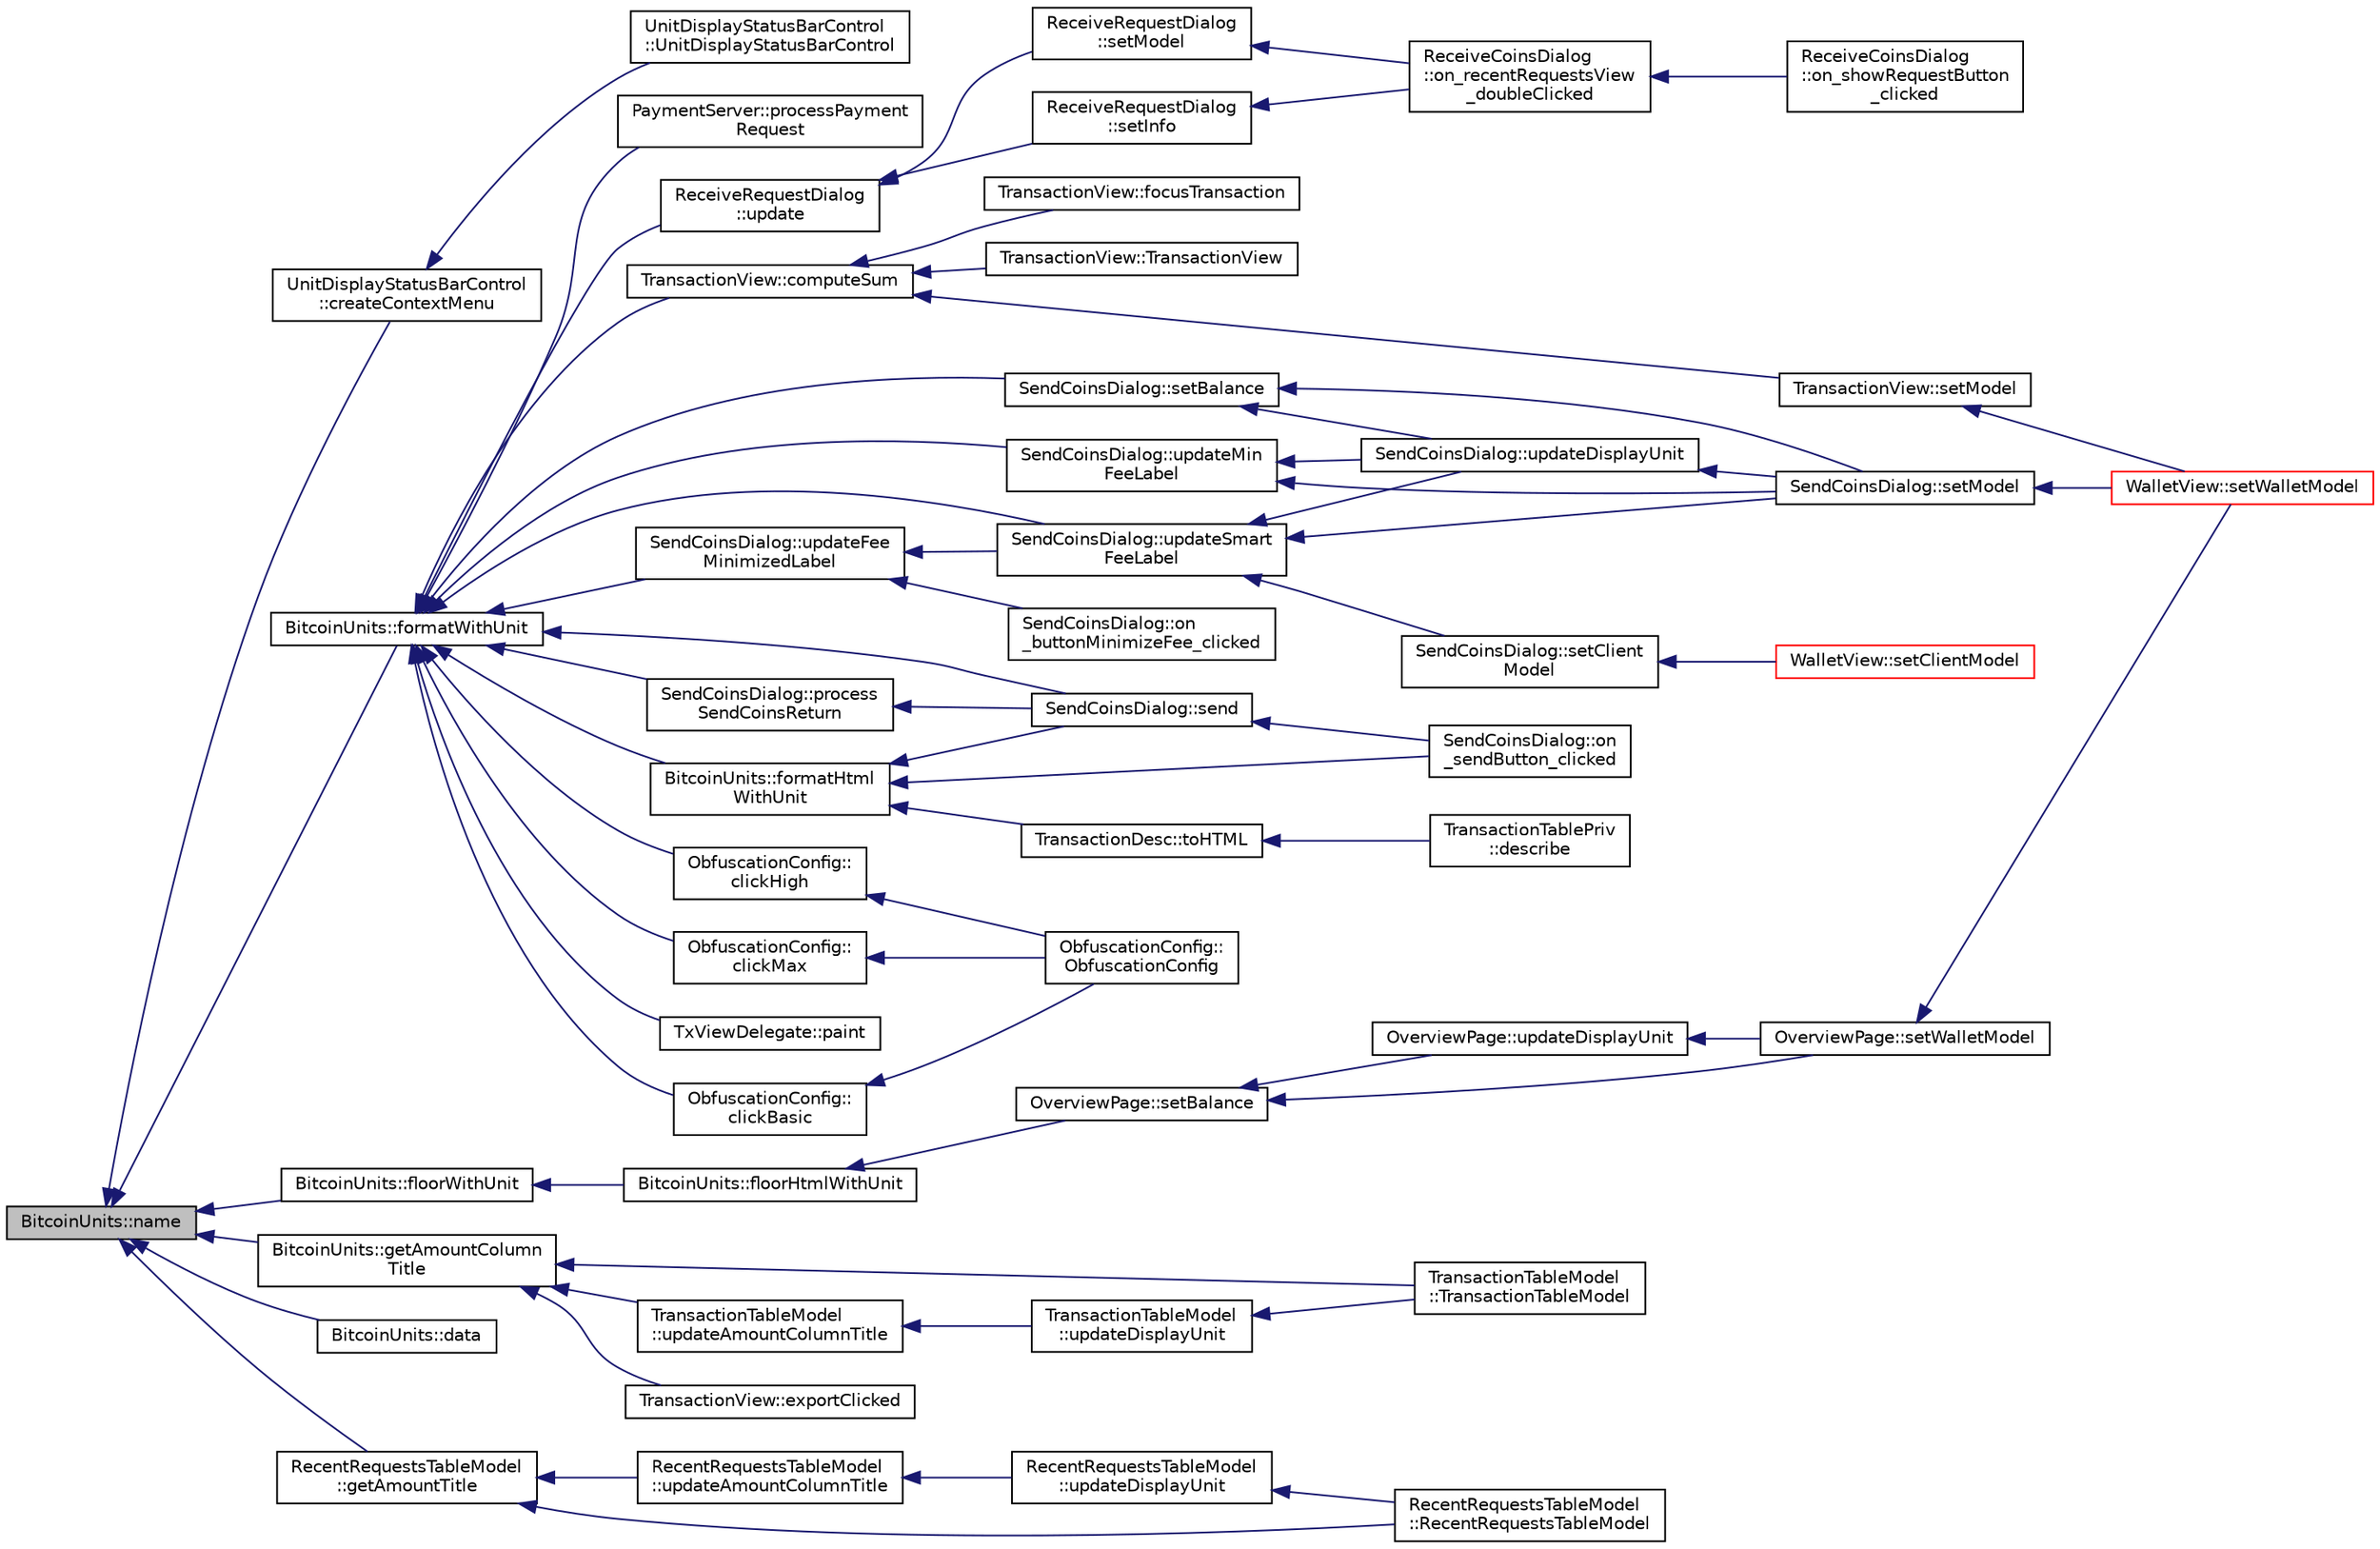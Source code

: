 digraph "BitcoinUnits::name"
{
  edge [fontname="Helvetica",fontsize="10",labelfontname="Helvetica",labelfontsize="10"];
  node [fontname="Helvetica",fontsize="10",shape=record];
  rankdir="LR";
  Node379 [label="BitcoinUnits::name",height=0.2,width=0.4,color="black", fillcolor="grey75", style="filled", fontcolor="black"];
  Node379 -> Node380 [dir="back",color="midnightblue",fontsize="10",style="solid",fontname="Helvetica"];
  Node380 [label="UnitDisplayStatusBarControl\l::createContextMenu",height=0.2,width=0.4,color="black", fillcolor="white", style="filled",URL="$class_unit_display_status_bar_control.html#a3d131e977c2e9095d05d362d456a0e47",tooltip="Creates context menu, its actions, and wires up all the relevant signals for mouse events..."];
  Node380 -> Node381 [dir="back",color="midnightblue",fontsize="10",style="solid",fontname="Helvetica"];
  Node381 [label="UnitDisplayStatusBarControl\l::UnitDisplayStatusBarControl",height=0.2,width=0.4,color="black", fillcolor="white", style="filled",URL="$class_unit_display_status_bar_control.html#aa4a399de0d0d93dedf44bcb328f78131"];
  Node379 -> Node382 [dir="back",color="midnightblue",fontsize="10",style="solid",fontname="Helvetica"];
  Node382 [label="BitcoinUnits::formatWithUnit",height=0.2,width=0.4,color="black", fillcolor="white", style="filled",URL="$class_bitcoin_units.html#aef9fb7509257bc84ee459d7f0c663020",tooltip="Format as string (with unit) "];
  Node382 -> Node383 [dir="back",color="midnightblue",fontsize="10",style="solid",fontname="Helvetica"];
  Node383 [label="BitcoinUnits::formatHtml\lWithUnit",height=0.2,width=0.4,color="black", fillcolor="white", style="filled",URL="$class_bitcoin_units.html#a5f4ef08b81386d393a16001bdfef5d56"];
  Node383 -> Node384 [dir="back",color="midnightblue",fontsize="10",style="solid",fontname="Helvetica"];
  Node384 [label="SendCoinsDialog::on\l_sendButton_clicked",height=0.2,width=0.4,color="black", fillcolor="white", style="filled",URL="$class_send_coins_dialog.html#a2cab7cf9ea5040b9e2189297f7d3c764"];
  Node383 -> Node385 [dir="back",color="midnightblue",fontsize="10",style="solid",fontname="Helvetica"];
  Node385 [label="SendCoinsDialog::send",height=0.2,width=0.4,color="black", fillcolor="white", style="filled",URL="$class_send_coins_dialog.html#afd8d436a16ea7dba1276e8fdfdc8b2d3"];
  Node385 -> Node384 [dir="back",color="midnightblue",fontsize="10",style="solid",fontname="Helvetica"];
  Node383 -> Node386 [dir="back",color="midnightblue",fontsize="10",style="solid",fontname="Helvetica"];
  Node386 [label="TransactionDesc::toHTML",height=0.2,width=0.4,color="black", fillcolor="white", style="filled",URL="$class_transaction_desc.html#ab7c9dbb2048aae121dd9d75df86e64f4"];
  Node386 -> Node387 [dir="back",color="midnightblue",fontsize="10",style="solid",fontname="Helvetica"];
  Node387 [label="TransactionTablePriv\l::describe",height=0.2,width=0.4,color="black", fillcolor="white", style="filled",URL="$class_transaction_table_priv.html#ab08d44e16bf6dd95b5b83959b3013780"];
  Node382 -> Node388 [dir="back",color="midnightblue",fontsize="10",style="solid",fontname="Helvetica"];
  Node388 [label="ObfuscationConfig::\lclickBasic",height=0.2,width=0.4,color="black", fillcolor="white", style="filled",URL="$class_obfuscation_config.html#a4478e4438f798594008561b4247a339a"];
  Node388 -> Node389 [dir="back",color="midnightblue",fontsize="10",style="solid",fontname="Helvetica"];
  Node389 [label="ObfuscationConfig::\lObfuscationConfig",height=0.2,width=0.4,color="black", fillcolor="white", style="filled",URL="$class_obfuscation_config.html#ac94fd63ade751965b53de75df22aa499"];
  Node382 -> Node390 [dir="back",color="midnightblue",fontsize="10",style="solid",fontname="Helvetica"];
  Node390 [label="ObfuscationConfig::\lclickHigh",height=0.2,width=0.4,color="black", fillcolor="white", style="filled",URL="$class_obfuscation_config.html#ae40f0c381cdbd7af0bdf9690243a6fa7"];
  Node390 -> Node389 [dir="back",color="midnightblue",fontsize="10",style="solid",fontname="Helvetica"];
  Node382 -> Node391 [dir="back",color="midnightblue",fontsize="10",style="solid",fontname="Helvetica"];
  Node391 [label="ObfuscationConfig::\lclickMax",height=0.2,width=0.4,color="black", fillcolor="white", style="filled",URL="$class_obfuscation_config.html#a3ed9f33f928a0833534235ddae5ed95c"];
  Node391 -> Node389 [dir="back",color="midnightblue",fontsize="10",style="solid",fontname="Helvetica"];
  Node382 -> Node392 [dir="back",color="midnightblue",fontsize="10",style="solid",fontname="Helvetica"];
  Node392 [label="TxViewDelegate::paint",height=0.2,width=0.4,color="black", fillcolor="white", style="filled",URL="$class_tx_view_delegate.html#aeb314283e3a3fae5099d95c7b3309d57"];
  Node382 -> Node393 [dir="back",color="midnightblue",fontsize="10",style="solid",fontname="Helvetica"];
  Node393 [label="PaymentServer::processPayment\lRequest",height=0.2,width=0.4,color="black", fillcolor="white", style="filled",URL="$class_payment_server.html#abe96a7c90755b8e1975e380b5a8228bd"];
  Node382 -> Node394 [dir="back",color="midnightblue",fontsize="10",style="solid",fontname="Helvetica"];
  Node394 [label="ReceiveRequestDialog\l::update",height=0.2,width=0.4,color="black", fillcolor="white", style="filled",URL="$class_receive_request_dialog.html#a8e1c0ee2fbacf42b4dc7ea05986c86c9"];
  Node394 -> Node395 [dir="back",color="midnightblue",fontsize="10",style="solid",fontname="Helvetica"];
  Node395 [label="ReceiveRequestDialog\l::setModel",height=0.2,width=0.4,color="black", fillcolor="white", style="filled",URL="$class_receive_request_dialog.html#ad57b3bf409346660842360836fd8569d"];
  Node395 -> Node396 [dir="back",color="midnightblue",fontsize="10",style="solid",fontname="Helvetica"];
  Node396 [label="ReceiveCoinsDialog\l::on_recentRequestsView\l_doubleClicked",height=0.2,width=0.4,color="black", fillcolor="white", style="filled",URL="$class_receive_coins_dialog.html#a5eabd6106c8e3b275305b84c0303f314"];
  Node396 -> Node397 [dir="back",color="midnightblue",fontsize="10",style="solid",fontname="Helvetica"];
  Node397 [label="ReceiveCoinsDialog\l::on_showRequestButton\l_clicked",height=0.2,width=0.4,color="black", fillcolor="white", style="filled",URL="$class_receive_coins_dialog.html#a56df78045de75af55f4c4045ad4b7fcd"];
  Node394 -> Node398 [dir="back",color="midnightblue",fontsize="10",style="solid",fontname="Helvetica"];
  Node398 [label="ReceiveRequestDialog\l::setInfo",height=0.2,width=0.4,color="black", fillcolor="white", style="filled",URL="$class_receive_request_dialog.html#a43344270ef71e68ad9c7a931cc0ca9ed"];
  Node398 -> Node396 [dir="back",color="midnightblue",fontsize="10",style="solid",fontname="Helvetica"];
  Node382 -> Node385 [dir="back",color="midnightblue",fontsize="10",style="solid",fontname="Helvetica"];
  Node382 -> Node399 [dir="back",color="midnightblue",fontsize="10",style="solid",fontname="Helvetica"];
  Node399 [label="SendCoinsDialog::setBalance",height=0.2,width=0.4,color="black", fillcolor="white", style="filled",URL="$class_send_coins_dialog.html#a5f778ec12cec433369144077d660a53d"];
  Node399 -> Node400 [dir="back",color="midnightblue",fontsize="10",style="solid",fontname="Helvetica"];
  Node400 [label="SendCoinsDialog::setModel",height=0.2,width=0.4,color="black", fillcolor="white", style="filled",URL="$class_send_coins_dialog.html#a73a6c1b1850a334ee652ac167713a2aa"];
  Node400 -> Node401 [dir="back",color="midnightblue",fontsize="10",style="solid",fontname="Helvetica"];
  Node401 [label="WalletView::setWalletModel",height=0.2,width=0.4,color="red", fillcolor="white", style="filled",URL="$class_wallet_view.html#a0a37ff693a4f9c1e5ddc23f9cd3913be",tooltip="Set the wallet model. "];
  Node399 -> Node403 [dir="back",color="midnightblue",fontsize="10",style="solid",fontname="Helvetica"];
  Node403 [label="SendCoinsDialog::updateDisplayUnit",height=0.2,width=0.4,color="black", fillcolor="white", style="filled",URL="$class_send_coins_dialog.html#a74815ad8502b126200b6fd2e59e9f042"];
  Node403 -> Node400 [dir="back",color="midnightblue",fontsize="10",style="solid",fontname="Helvetica"];
  Node382 -> Node404 [dir="back",color="midnightblue",fontsize="10",style="solid",fontname="Helvetica"];
  Node404 [label="SendCoinsDialog::process\lSendCoinsReturn",height=0.2,width=0.4,color="black", fillcolor="white", style="filled",URL="$class_send_coins_dialog.html#a1b9b188bbf5ed580f8f1041afb5d3fd5"];
  Node404 -> Node385 [dir="back",color="midnightblue",fontsize="10",style="solid",fontname="Helvetica"];
  Node382 -> Node405 [dir="back",color="midnightblue",fontsize="10",style="solid",fontname="Helvetica"];
  Node405 [label="SendCoinsDialog::updateFee\lMinimizedLabel",height=0.2,width=0.4,color="black", fillcolor="white", style="filled",URL="$class_send_coins_dialog.html#a454df839e09d247a1df5d7994ba3208e"];
  Node405 -> Node406 [dir="back",color="midnightblue",fontsize="10",style="solid",fontname="Helvetica"];
  Node406 [label="SendCoinsDialog::on\l_buttonMinimizeFee_clicked",height=0.2,width=0.4,color="black", fillcolor="white", style="filled",URL="$class_send_coins_dialog.html#ae2cdacd5d72154fda0c88b818d5c7c59"];
  Node405 -> Node407 [dir="back",color="midnightblue",fontsize="10",style="solid",fontname="Helvetica"];
  Node407 [label="SendCoinsDialog::updateSmart\lFeeLabel",height=0.2,width=0.4,color="black", fillcolor="white", style="filled",URL="$class_send_coins_dialog.html#ac42a9db733fbb2e06882660400c49517"];
  Node407 -> Node408 [dir="back",color="midnightblue",fontsize="10",style="solid",fontname="Helvetica"];
  Node408 [label="SendCoinsDialog::setClient\lModel",height=0.2,width=0.4,color="black", fillcolor="white", style="filled",URL="$class_send_coins_dialog.html#a360a23c02bd0e581b78603ccb863eb79"];
  Node408 -> Node409 [dir="back",color="midnightblue",fontsize="10",style="solid",fontname="Helvetica"];
  Node409 [label="WalletView::setClientModel",height=0.2,width=0.4,color="red", fillcolor="white", style="filled",URL="$class_wallet_view.html#a46d9a8d93adfdcc29cae9ff0d44c313e",tooltip="Set the client model. "];
  Node407 -> Node400 [dir="back",color="midnightblue",fontsize="10",style="solid",fontname="Helvetica"];
  Node407 -> Node403 [dir="back",color="midnightblue",fontsize="10",style="solid",fontname="Helvetica"];
  Node382 -> Node410 [dir="back",color="midnightblue",fontsize="10",style="solid",fontname="Helvetica"];
  Node410 [label="SendCoinsDialog::updateMin\lFeeLabel",height=0.2,width=0.4,color="black", fillcolor="white", style="filled",URL="$class_send_coins_dialog.html#a2fb31c54501a1599d0d192bfcf78d70b"];
  Node410 -> Node400 [dir="back",color="midnightblue",fontsize="10",style="solid",fontname="Helvetica"];
  Node410 -> Node403 [dir="back",color="midnightblue",fontsize="10",style="solid",fontname="Helvetica"];
  Node382 -> Node407 [dir="back",color="midnightblue",fontsize="10",style="solid",fontname="Helvetica"];
  Node382 -> Node411 [dir="back",color="midnightblue",fontsize="10",style="solid",fontname="Helvetica"];
  Node411 [label="TransactionView::computeSum",height=0.2,width=0.4,color="black", fillcolor="white", style="filled",URL="$class_transaction_view.html#abb2ea48a61bb12a0dda9d63952adc50e",tooltip="Compute sum of all selected transactions. "];
  Node411 -> Node412 [dir="back",color="midnightblue",fontsize="10",style="solid",fontname="Helvetica"];
  Node412 [label="TransactionView::TransactionView",height=0.2,width=0.4,color="black", fillcolor="white", style="filled",URL="$class_transaction_view.html#a0c5e8b90206b4e8b8bf68dd7e319798f"];
  Node411 -> Node413 [dir="back",color="midnightblue",fontsize="10",style="solid",fontname="Helvetica"];
  Node413 [label="TransactionView::setModel",height=0.2,width=0.4,color="black", fillcolor="white", style="filled",URL="$class_transaction_view.html#a4920c2cd57d72eb50248948fa160c83c"];
  Node413 -> Node401 [dir="back",color="midnightblue",fontsize="10",style="solid",fontname="Helvetica"];
  Node411 -> Node414 [dir="back",color="midnightblue",fontsize="10",style="solid",fontname="Helvetica"];
  Node414 [label="TransactionView::focusTransaction",height=0.2,width=0.4,color="black", fillcolor="white", style="filled",URL="$class_transaction_view.html#ab6d126806467ae9dc273cbe19a7477cc"];
  Node379 -> Node415 [dir="back",color="midnightblue",fontsize="10",style="solid",fontname="Helvetica"];
  Node415 [label="BitcoinUnits::floorWithUnit",height=0.2,width=0.4,color="black", fillcolor="white", style="filled",URL="$class_bitcoin_units.html#a27f991fa46140fcdbb59d842996ee711",tooltip="Format as string (with unit) but floor value up to \"digits\" settings. "];
  Node415 -> Node416 [dir="back",color="midnightblue",fontsize="10",style="solid",fontname="Helvetica"];
  Node416 [label="BitcoinUnits::floorHtmlWithUnit",height=0.2,width=0.4,color="black", fillcolor="white", style="filled",URL="$class_bitcoin_units.html#a4aa9805ae1c4b512fabf91451945f503"];
  Node416 -> Node417 [dir="back",color="midnightblue",fontsize="10",style="solid",fontname="Helvetica"];
  Node417 [label="OverviewPage::setBalance",height=0.2,width=0.4,color="black", fillcolor="white", style="filled",URL="$class_overview_page.html#a93fac198949a3e71a92a3f67ee5753a1"];
  Node417 -> Node418 [dir="back",color="midnightblue",fontsize="10",style="solid",fontname="Helvetica"];
  Node418 [label="OverviewPage::setWalletModel",height=0.2,width=0.4,color="black", fillcolor="white", style="filled",URL="$class_overview_page.html#a2ed52a3a87e9c74fee38fa873c9bc71f"];
  Node418 -> Node401 [dir="back",color="midnightblue",fontsize="10",style="solid",fontname="Helvetica"];
  Node417 -> Node419 [dir="back",color="midnightblue",fontsize="10",style="solid",fontname="Helvetica"];
  Node419 [label="OverviewPage::updateDisplayUnit",height=0.2,width=0.4,color="black", fillcolor="white", style="filled",URL="$class_overview_page.html#a03f19b9afd9af4b72d9bba7b0c7cf900"];
  Node419 -> Node418 [dir="back",color="midnightblue",fontsize="10",style="solid",fontname="Helvetica"];
  Node379 -> Node420 [dir="back",color="midnightblue",fontsize="10",style="solid",fontname="Helvetica"];
  Node420 [label="BitcoinUnits::getAmountColumn\lTitle",height=0.2,width=0.4,color="black", fillcolor="white", style="filled",URL="$class_bitcoin_units.html#ae15618373f7e2230cb6263a0f06d2180",tooltip="Gets title for amount column including current display unit if optionsModel reference available */..."];
  Node420 -> Node421 [dir="back",color="midnightblue",fontsize="10",style="solid",fontname="Helvetica"];
  Node421 [label="TransactionTableModel\l::TransactionTableModel",height=0.2,width=0.4,color="black", fillcolor="white", style="filled",URL="$class_transaction_table_model.html#a6c10b7cab9804eee6df9e049a978dc62"];
  Node420 -> Node422 [dir="back",color="midnightblue",fontsize="10",style="solid",fontname="Helvetica"];
  Node422 [label="TransactionTableModel\l::updateAmountColumnTitle",height=0.2,width=0.4,color="black", fillcolor="white", style="filled",URL="$class_transaction_table_model.html#acbb6e7531f507369ad18b656ad7b3f10",tooltip="Updates the column title to \"Amount (DisplayUnit)\" and emits headerDataChanged() signal for table hea..."];
  Node422 -> Node423 [dir="back",color="midnightblue",fontsize="10",style="solid",fontname="Helvetica"];
  Node423 [label="TransactionTableModel\l::updateDisplayUnit",height=0.2,width=0.4,color="black", fillcolor="white", style="filled",URL="$class_transaction_table_model.html#a8b73ff7d72ec2dd69790bc61bbe8575e"];
  Node423 -> Node421 [dir="back",color="midnightblue",fontsize="10",style="solid",fontname="Helvetica"];
  Node420 -> Node424 [dir="back",color="midnightblue",fontsize="10",style="solid",fontname="Helvetica"];
  Node424 [label="TransactionView::exportClicked",height=0.2,width=0.4,color="black", fillcolor="white", style="filled",URL="$class_transaction_view.html#a5983022ff1e5395f87de3c5728eff8da"];
  Node379 -> Node425 [dir="back",color="midnightblue",fontsize="10",style="solid",fontname="Helvetica"];
  Node425 [label="BitcoinUnits::data",height=0.2,width=0.4,color="black", fillcolor="white", style="filled",URL="$class_bitcoin_units.html#a576f4d0219a807146cf0306a824c5ef9"];
  Node379 -> Node426 [dir="back",color="midnightblue",fontsize="10",style="solid",fontname="Helvetica"];
  Node426 [label="RecentRequestsTableModel\l::getAmountTitle",height=0.2,width=0.4,color="black", fillcolor="white", style="filled",URL="$class_recent_requests_table_model.html#ab0116f41ff8773ec18e68205b2917301",tooltip="Gets title for amount column including current display unit if optionsModel reference available..."];
  Node426 -> Node427 [dir="back",color="midnightblue",fontsize="10",style="solid",fontname="Helvetica"];
  Node427 [label="RecentRequestsTableModel\l::RecentRequestsTableModel",height=0.2,width=0.4,color="black", fillcolor="white", style="filled",URL="$class_recent_requests_table_model.html#ab3ef691b8c34e6d6e5ae0bdf7953a360"];
  Node426 -> Node428 [dir="back",color="midnightblue",fontsize="10",style="solid",fontname="Helvetica"];
  Node428 [label="RecentRequestsTableModel\l::updateAmountColumnTitle",height=0.2,width=0.4,color="black", fillcolor="white", style="filled",URL="$class_recent_requests_table_model.html#a8bc224f31142bd2da1c2729010ee84a3",tooltip="Updates the column title to \"Amount (DisplayUnit)\" and emits headerDataChanged() signal for table hea..."];
  Node428 -> Node429 [dir="back",color="midnightblue",fontsize="10",style="solid",fontname="Helvetica"];
  Node429 [label="RecentRequestsTableModel\l::updateDisplayUnit",height=0.2,width=0.4,color="black", fillcolor="white", style="filled",URL="$class_recent_requests_table_model.html#a8c4fe82f628df4e3a46809514ba9fe03"];
  Node429 -> Node427 [dir="back",color="midnightblue",fontsize="10",style="solid",fontname="Helvetica"];
}
